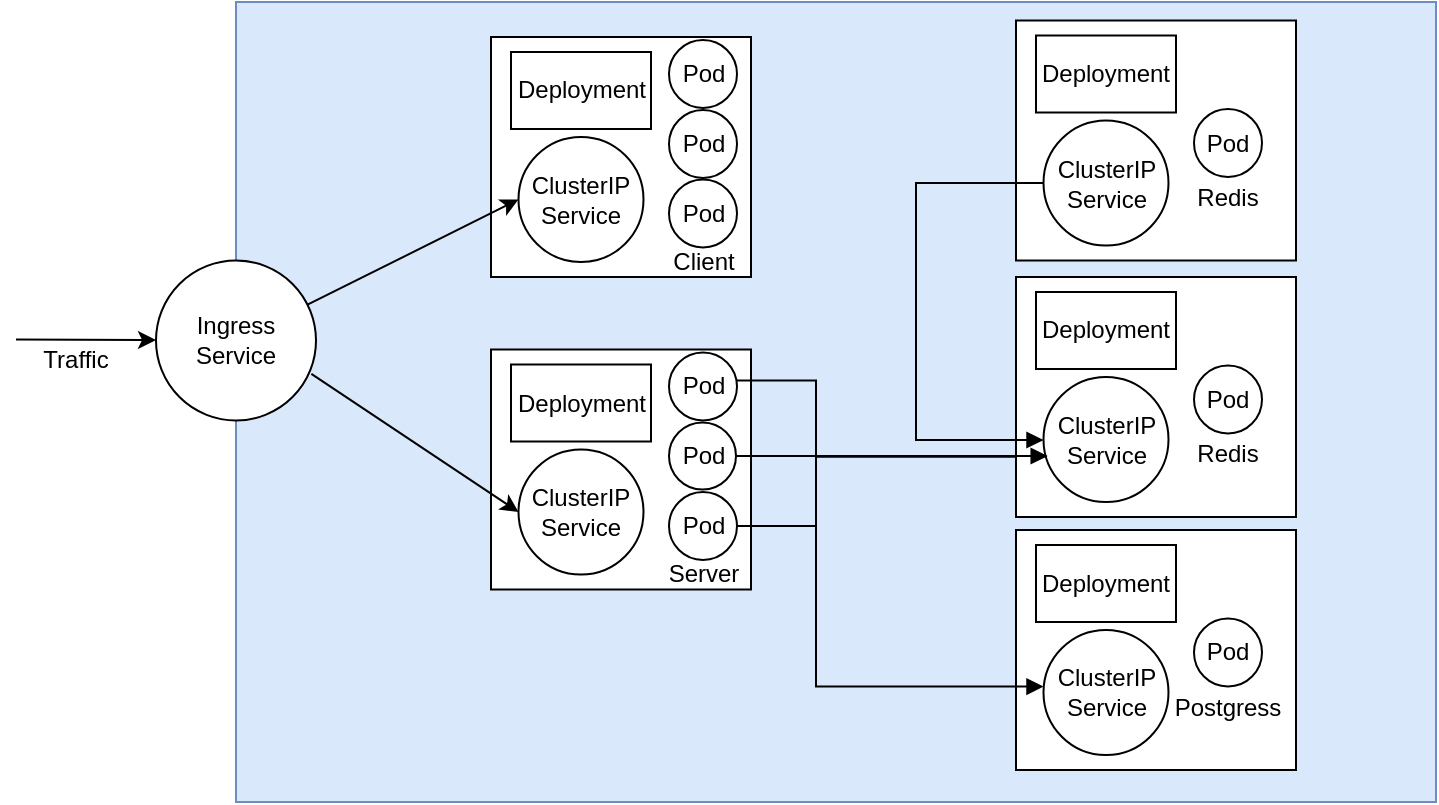 <mxfile version="13.8.0" type="github">
  <diagram id="in38U6Dr_jpYil-cjB_f" name="Page-1">
    <mxGraphModel dx="716" dy="378" grid="1" gridSize="10" guides="1" tooltips="1" connect="1" arrows="1" fold="1" page="1" pageScale="1" pageWidth="827" pageHeight="1169" math="0" shadow="0">
      <root>
        <mxCell id="0" />
        <mxCell id="1" parent="0" />
        <mxCell id="hZ1jMKI5p8nAKICjlDMV-15" value="" style="rounded=0;whiteSpace=wrap;html=1;fillColor=#dae8fc;strokeColor=#6c8ebf;" parent="1" vertex="1">
          <mxGeometry x="160" y="120" width="600" height="400" as="geometry" />
        </mxCell>
        <mxCell id="hZ1jMKI5p8nAKICjlDMV-17" value="" style="endArrow=classic;html=1;" parent="1" edge="1">
          <mxGeometry width="50" height="50" relative="1" as="geometry">
            <mxPoint x="50" y="288.75" as="sourcePoint" />
            <mxPoint x="120" y="289" as="targetPoint" />
          </mxGeometry>
        </mxCell>
        <mxCell id="hZ1jMKI5p8nAKICjlDMV-18" value="Traffic" style="text;html=1;strokeColor=none;fillColor=none;align=center;verticalAlign=middle;whiteSpace=wrap;rounded=0;" parent="1" vertex="1">
          <mxGeometry x="60" y="288.75" width="40" height="20" as="geometry" />
        </mxCell>
        <mxCell id="hZ1jMKI5p8nAKICjlDMV-50" value="" style="rounded=0;whiteSpace=wrap;html=1;" parent="1" vertex="1">
          <mxGeometry x="287.5" y="293.75" width="130" height="120" as="geometry" />
        </mxCell>
        <mxCell id="hZ1jMKI5p8nAKICjlDMV-51" value="ClusterIP&lt;br&gt;Service" style="ellipse;whiteSpace=wrap;html=1;aspect=fixed;" parent="1" vertex="1">
          <mxGeometry x="301.25" y="343.75" width="62.5" height="62.5" as="geometry" />
        </mxCell>
        <mxCell id="hZ1jMKI5p8nAKICjlDMV-52" value="Deployment" style="rounded=0;whiteSpace=wrap;html=1;" parent="1" vertex="1">
          <mxGeometry x="297.5" y="301.25" width="70" height="38.5" as="geometry" />
        </mxCell>
        <mxCell id="hZ1jMKI5p8nAKICjlDMV-53" value="Pod&lt;span style=&quot;color: rgba(0 , 0 , 0 , 0) ; font-family: monospace ; font-size: 0px&quot;&gt;%3CmxGraphModel%3E%3Croot%3E%3CmxCell%20id%3D%220%22%2F%3E%3CmxCell%20id%3D%221%22%20parent%3D%220%22%2F%3E%3CmxCell%20id%3D%222%22%20value%3D%22ClusterIP%26lt%3Bbr%26gt%3BService%22%20style%3D%22ellipse%3BwhiteSpace%3Dwrap%3Bhtml%3D1%3Baspect%3Dfixed%3B%22%20vertex%3D%221%22%20parent%3D%221%22%3E%3CmxGeometry%20x%3D%22290%22%20y%3D%22173.75%22%20width%3D%2262.5%22%20height%3D%2262.5%22%20as%3D%22geometry%22%2F%3E%3C%2FmxCell%3E%3C%2Froot%3E%3C%2FmxGraphModel%3E&lt;/span&gt;" style="ellipse;whiteSpace=wrap;html=1;aspect=fixed;" parent="1" vertex="1">
          <mxGeometry x="376.5" y="295.25" width="34" height="34" as="geometry" />
        </mxCell>
        <mxCell id="GkEAS1J7xOZd6fxZnrWg-54" style="edgeStyle=orthogonalEdgeStyle;rounded=0;orthogonalLoop=1;jettySize=auto;html=1;entryX=0.1;entryY=0.632;entryDx=0;entryDy=0;entryPerimeter=0;endArrow=blockThin;endFill=1;" edge="1" parent="1" source="hZ1jMKI5p8nAKICjlDMV-54" target="GkEAS1J7xOZd6fxZnrWg-21">
          <mxGeometry relative="1" as="geometry" />
        </mxCell>
        <mxCell id="hZ1jMKI5p8nAKICjlDMV-54" value="Pod&lt;span style=&quot;color: rgba(0 , 0 , 0 , 0) ; font-family: monospace ; font-size: 0px&quot;&gt;%3CmxGraphModel%3E%3Croot%3E%3CmxCell%20id%3D%220%22%2F%3E%3CmxCell%20id%3D%221%22%20parent%3D%220%22%2F%3E%3CmxCell%20id%3D%222%22%20value%3D%22ClusterIP%26lt%3Bbr%26gt%3BService%22%20style%3D%22ellipse%3BwhiteSpace%3Dwrap%3Bhtml%3D1%3Baspect%3Dfixed%3B%22%20vertex%3D%221%22%20parent%3D%221%22%3E%3CmxGeometry%20x%3D%22290%22%20y%3D%22173.75%22%20width%3D%2262.5%22%20height%3D%2262.5%22%20as%3D%22geometry%22%2F%3E%3C%2FmxCell%3E%3C%2Froot%3E%3C%2FmxGraphModel%3E&lt;/span&gt;" style="ellipse;whiteSpace=wrap;html=1;aspect=fixed;" parent="1" vertex="1">
          <mxGeometry x="376.5" y="330.25" width="33.5" height="33.5" as="geometry" />
        </mxCell>
        <mxCell id="GkEAS1J7xOZd6fxZnrWg-55" style="edgeStyle=orthogonalEdgeStyle;rounded=0;orthogonalLoop=1;jettySize=auto;html=1;entryX=0.013;entryY=0.638;entryDx=0;entryDy=0;entryPerimeter=0;endArrow=blockThin;endFill=1;" edge="1" parent="1" source="hZ1jMKI5p8nAKICjlDMV-55" target="GkEAS1J7xOZd6fxZnrWg-21">
          <mxGeometry relative="1" as="geometry">
            <Array as="points">
              <mxPoint x="450" y="382" />
              <mxPoint x="450" y="347" />
            </Array>
          </mxGeometry>
        </mxCell>
        <mxCell id="hZ1jMKI5p8nAKICjlDMV-55" value="Pod&lt;span style=&quot;color: rgba(0 , 0 , 0 , 0) ; font-family: monospace ; font-size: 0px&quot;&gt;%3CmxGraphModel%3E%3Croot%3E%3CmxCell%20id%3D%220%22%2F%3E%3CmxCell%20id%3D%221%22%20parent%3D%220%22%2F%3E%3CmxCell%20id%3D%222%22%20value%3D%22ClusterIP%26lt%3Bbr%26gt%3BService%22%20style%3D%22ellipse%3BwhiteSpace%3Dwrap%3Bhtml%3D1%3Baspect%3Dfixed%3B%22%20vertex%3D%221%22%20parent%3D%221%22%3E%3CmxGeometry%20x%3D%22290%22%20y%3D%22173.75%22%20width%3D%2262.5%22%20height%3D%2262.5%22%20as%3D%22geometry%22%2F%3E%3C%2FmxCell%3E%3C%2Froot%3E%3C%2FmxGraphModel%3E&lt;/span&gt;" style="ellipse;whiteSpace=wrap;html=1;aspect=fixed;" parent="1" vertex="1">
          <mxGeometry x="376.5" y="365" width="34" height="34" as="geometry" />
        </mxCell>
        <mxCell id="hZ1jMKI5p8nAKICjlDMV-56" value="Server" style="text;html=1;strokeColor=none;fillColor=none;align=center;verticalAlign=middle;whiteSpace=wrap;rounded=0;" parent="1" vertex="1">
          <mxGeometry x="373.5" y="396.25" width="40" height="20" as="geometry" />
        </mxCell>
        <mxCell id="hZ1jMKI5p8nAKICjlDMV-58" value="" style="endArrow=classic;html=1;entryX=0;entryY=0.5;entryDx=0;entryDy=0;exitX=0.971;exitY=0.709;exitDx=0;exitDy=0;exitPerimeter=0;" parent="1" source="hZ1jMKI5p8nAKICjlDMV-60" target="hZ1jMKI5p8nAKICjlDMV-51" edge="1">
          <mxGeometry width="50" height="50" relative="1" as="geometry">
            <mxPoint x="200" y="277.5" as="sourcePoint" />
            <mxPoint x="250" y="227.5" as="targetPoint" />
          </mxGeometry>
        </mxCell>
        <mxCell id="hZ1jMKI5p8nAKICjlDMV-60" value="Ingress&lt;br&gt;Service" style="ellipse;whiteSpace=wrap;html=1;aspect=fixed;" parent="1" vertex="1">
          <mxGeometry x="120" y="249.25" width="80" height="80" as="geometry" />
        </mxCell>
        <mxCell id="GkEAS1J7xOZd6fxZnrWg-9" style="edgeStyle=orthogonalEdgeStyle;rounded=0;orthogonalLoop=1;jettySize=auto;html=1;exitX=0.5;exitY=1;exitDx=0;exitDy=0;" edge="1" parent="1" source="hZ1jMKI5p8nAKICjlDMV-53" target="hZ1jMKI5p8nAKICjlDMV-53">
          <mxGeometry relative="1" as="geometry" />
        </mxCell>
        <mxCell id="GkEAS1J7xOZd6fxZnrWg-10" value="" style="rounded=0;whiteSpace=wrap;html=1;" vertex="1" parent="1">
          <mxGeometry x="287.5" y="137.5" width="130" height="120" as="geometry" />
        </mxCell>
        <mxCell id="GkEAS1J7xOZd6fxZnrWg-11" value="ClusterIP&lt;br&gt;Service" style="ellipse;whiteSpace=wrap;html=1;aspect=fixed;" vertex="1" parent="1">
          <mxGeometry x="301.25" y="187.5" width="62.5" height="62.5" as="geometry" />
        </mxCell>
        <mxCell id="GkEAS1J7xOZd6fxZnrWg-12" value="Deployment" style="rounded=0;whiteSpace=wrap;html=1;" vertex="1" parent="1">
          <mxGeometry x="297.5" y="145" width="70" height="38.5" as="geometry" />
        </mxCell>
        <mxCell id="GkEAS1J7xOZd6fxZnrWg-13" value="Pod&lt;span style=&quot;color: rgba(0 , 0 , 0 , 0) ; font-family: monospace ; font-size: 0px&quot;&gt;%3CmxGraphModel%3E%3Croot%3E%3CmxCell%20id%3D%220%22%2F%3E%3CmxCell%20id%3D%221%22%20parent%3D%220%22%2F%3E%3CmxCell%20id%3D%222%22%20value%3D%22ClusterIP%26lt%3Bbr%26gt%3BService%22%20style%3D%22ellipse%3BwhiteSpace%3Dwrap%3Bhtml%3D1%3Baspect%3Dfixed%3B%22%20vertex%3D%221%22%20parent%3D%221%22%3E%3CmxGeometry%20x%3D%22290%22%20y%3D%22173.75%22%20width%3D%2262.5%22%20height%3D%2262.5%22%20as%3D%22geometry%22%2F%3E%3C%2FmxCell%3E%3C%2Froot%3E%3C%2FmxGraphModel%3E&lt;/span&gt;" style="ellipse;whiteSpace=wrap;html=1;aspect=fixed;" vertex="1" parent="1">
          <mxGeometry x="376.5" y="139" width="34" height="34" as="geometry" />
        </mxCell>
        <mxCell id="GkEAS1J7xOZd6fxZnrWg-14" value="Pod&lt;span style=&quot;color: rgba(0 , 0 , 0 , 0) ; font-family: monospace ; font-size: 0px&quot;&gt;%3CmxGraphModel%3E%3Croot%3E%3CmxCell%20id%3D%220%22%2F%3E%3CmxCell%20id%3D%221%22%20parent%3D%220%22%2F%3E%3CmxCell%20id%3D%222%22%20value%3D%22ClusterIP%26lt%3Bbr%26gt%3BService%22%20style%3D%22ellipse%3BwhiteSpace%3Dwrap%3Bhtml%3D1%3Baspect%3Dfixed%3B%22%20vertex%3D%221%22%20parent%3D%221%22%3E%3CmxGeometry%20x%3D%22290%22%20y%3D%22173.75%22%20width%3D%2262.5%22%20height%3D%2262.5%22%20as%3D%22geometry%22%2F%3E%3C%2FmxCell%3E%3C%2Froot%3E%3C%2FmxGraphModel%3E&lt;/span&gt;" style="ellipse;whiteSpace=wrap;html=1;aspect=fixed;" vertex="1" parent="1">
          <mxGeometry x="376.5" y="174" width="34" height="34" as="geometry" />
        </mxCell>
        <mxCell id="GkEAS1J7xOZd6fxZnrWg-15" value="Pod&lt;span style=&quot;color: rgba(0 , 0 , 0 , 0) ; font-family: monospace ; font-size: 0px&quot;&gt;%3CmxGraphModel%3E%3Croot%3E%3CmxCell%20id%3D%220%22%2F%3E%3CmxCell%20id%3D%221%22%20parent%3D%220%22%2F%3E%3CmxCell%20id%3D%222%22%20value%3D%22ClusterIP%26lt%3Bbr%26gt%3BService%22%20style%3D%22ellipse%3BwhiteSpace%3Dwrap%3Bhtml%3D1%3Baspect%3Dfixed%3B%22%20vertex%3D%221%22%20parent%3D%221%22%3E%3CmxGeometry%20x%3D%22290%22%20y%3D%22173.75%22%20width%3D%2262.5%22%20height%3D%2262.5%22%20as%3D%22geometry%22%2F%3E%3C%2FmxCell%3E%3C%2Froot%3E%3C%2FmxGraphModel%3E&lt;/span&gt;" style="ellipse;whiteSpace=wrap;html=1;aspect=fixed;" vertex="1" parent="1">
          <mxGeometry x="376.5" y="208.75" width="34" height="34" as="geometry" />
        </mxCell>
        <mxCell id="GkEAS1J7xOZd6fxZnrWg-16" value="Client" style="text;html=1;strokeColor=none;fillColor=none;align=center;verticalAlign=middle;whiteSpace=wrap;rounded=0;" vertex="1" parent="1">
          <mxGeometry x="373.5" y="240" width="40" height="20" as="geometry" />
        </mxCell>
        <mxCell id="GkEAS1J7xOZd6fxZnrWg-17" style="edgeStyle=orthogonalEdgeStyle;rounded=0;orthogonalLoop=1;jettySize=auto;html=1;exitX=0.5;exitY=1;exitDx=0;exitDy=0;" edge="1" parent="1" source="GkEAS1J7xOZd6fxZnrWg-13" target="GkEAS1J7xOZd6fxZnrWg-13">
          <mxGeometry relative="1" as="geometry" />
        </mxCell>
        <mxCell id="hZ1jMKI5p8nAKICjlDMV-59" value="" style="endArrow=classic;html=1;entryX=0;entryY=0.5;entryDx=0;entryDy=0;" parent="1" target="GkEAS1J7xOZd6fxZnrWg-11" edge="1" source="hZ1jMKI5p8nAKICjlDMV-60">
          <mxGeometry width="50" height="50" relative="1" as="geometry">
            <mxPoint x="200.0" y="250" as="sourcePoint" />
            <mxPoint x="297.5" y="185" as="targetPoint" />
          </mxGeometry>
        </mxCell>
        <mxCell id="GkEAS1J7xOZd6fxZnrWg-20" value="" style="rounded=0;whiteSpace=wrap;html=1;" vertex="1" parent="1">
          <mxGeometry x="550" y="257.5" width="140" height="120" as="geometry" />
        </mxCell>
        <mxCell id="GkEAS1J7xOZd6fxZnrWg-21" value="ClusterIP&lt;br&gt;Service" style="ellipse;whiteSpace=wrap;html=1;aspect=fixed;" vertex="1" parent="1">
          <mxGeometry x="563.75" y="307.5" width="62.5" height="62.5" as="geometry" />
        </mxCell>
        <mxCell id="GkEAS1J7xOZd6fxZnrWg-22" value="Deployment" style="rounded=0;whiteSpace=wrap;html=1;" vertex="1" parent="1">
          <mxGeometry x="560" y="265" width="70" height="38.5" as="geometry" />
        </mxCell>
        <mxCell id="GkEAS1J7xOZd6fxZnrWg-23" value="Pod&lt;span style=&quot;color: rgba(0 , 0 , 0 , 0) ; font-family: monospace ; font-size: 0px&quot;&gt;%3CmxGraphModel%3E%3Croot%3E%3CmxCell%20id%3D%220%22%2F%3E%3CmxCell%20id%3D%221%22%20parent%3D%220%22%2F%3E%3CmxCell%20id%3D%222%22%20value%3D%22ClusterIP%26lt%3Bbr%26gt%3BService%22%20style%3D%22ellipse%3BwhiteSpace%3Dwrap%3Bhtml%3D1%3Baspect%3Dfixed%3B%22%20vertex%3D%221%22%20parent%3D%221%22%3E%3CmxGeometry%20x%3D%22290%22%20y%3D%22173.75%22%20width%3D%2262.5%22%20height%3D%2262.5%22%20as%3D%22geometry%22%2F%3E%3C%2FmxCell%3E%3C%2Froot%3E%3C%2FmxGraphModel%3E&lt;/span&gt;" style="ellipse;whiteSpace=wrap;html=1;aspect=fixed;" vertex="1" parent="1">
          <mxGeometry x="639" y="301.75" width="34" height="34" as="geometry" />
        </mxCell>
        <mxCell id="GkEAS1J7xOZd6fxZnrWg-26" value="Redis" style="text;html=1;strokeColor=none;fillColor=none;align=center;verticalAlign=middle;whiteSpace=wrap;rounded=0;" vertex="1" parent="1">
          <mxGeometry x="636" y="336" width="40" height="20" as="geometry" />
        </mxCell>
        <mxCell id="GkEAS1J7xOZd6fxZnrWg-27" style="rounded=0;orthogonalLoop=1;jettySize=auto;html=1;exitX=0.5;exitY=1;exitDx=0;exitDy=0;" edge="1" parent="1" source="GkEAS1J7xOZd6fxZnrWg-23" target="GkEAS1J7xOZd6fxZnrWg-23">
          <mxGeometry relative="1" as="geometry" />
        </mxCell>
        <mxCell id="GkEAS1J7xOZd6fxZnrWg-32" value="" style="rounded=0;whiteSpace=wrap;html=1;" vertex="1" parent="1">
          <mxGeometry x="550" y="384" width="140" height="120" as="geometry" />
        </mxCell>
        <mxCell id="GkEAS1J7xOZd6fxZnrWg-33" value="ClusterIP&lt;br&gt;Service" style="ellipse;whiteSpace=wrap;html=1;aspect=fixed;" vertex="1" parent="1">
          <mxGeometry x="563.75" y="434" width="62.5" height="62.5" as="geometry" />
        </mxCell>
        <mxCell id="GkEAS1J7xOZd6fxZnrWg-34" value="Deployment" style="rounded=0;whiteSpace=wrap;html=1;" vertex="1" parent="1">
          <mxGeometry x="560" y="391.5" width="70" height="38.5" as="geometry" />
        </mxCell>
        <mxCell id="GkEAS1J7xOZd6fxZnrWg-35" value="Pod&lt;span style=&quot;color: rgba(0 , 0 , 0 , 0) ; font-family: monospace ; font-size: 0px&quot;&gt;%3CmxGraphModel%3E%3Croot%3E%3CmxCell%20id%3D%220%22%2F%3E%3CmxCell%20id%3D%221%22%20parent%3D%220%22%2F%3E%3CmxCell%20id%3D%222%22%20value%3D%22ClusterIP%26lt%3Bbr%26gt%3BService%22%20style%3D%22ellipse%3BwhiteSpace%3Dwrap%3Bhtml%3D1%3Baspect%3Dfixed%3B%22%20vertex%3D%221%22%20parent%3D%221%22%3E%3CmxGeometry%20x%3D%22290%22%20y%3D%22173.75%22%20width%3D%2262.5%22%20height%3D%2262.5%22%20as%3D%22geometry%22%2F%3E%3C%2FmxCell%3E%3C%2Froot%3E%3C%2FmxGraphModel%3E&lt;/span&gt;" style="ellipse;whiteSpace=wrap;html=1;aspect=fixed;" vertex="1" parent="1">
          <mxGeometry x="639" y="428.25" width="34" height="34" as="geometry" />
        </mxCell>
        <mxCell id="GkEAS1J7xOZd6fxZnrWg-36" value="Postgress" style="text;html=1;strokeColor=none;fillColor=none;align=center;verticalAlign=middle;whiteSpace=wrap;rounded=0;" vertex="1" parent="1">
          <mxGeometry x="636" y="462.5" width="40" height="20" as="geometry" />
        </mxCell>
        <mxCell id="GkEAS1J7xOZd6fxZnrWg-37" style="rounded=0;orthogonalLoop=1;jettySize=auto;html=1;exitX=0.5;exitY=1;exitDx=0;exitDy=0;" edge="1" parent="1" source="GkEAS1J7xOZd6fxZnrWg-35" target="GkEAS1J7xOZd6fxZnrWg-35">
          <mxGeometry relative="1" as="geometry" />
        </mxCell>
        <mxCell id="GkEAS1J7xOZd6fxZnrWg-52" style="edgeStyle=orthogonalEdgeStyle;rounded=0;orthogonalLoop=1;jettySize=auto;html=1;exitX=1;exitY=0.5;exitDx=0;exitDy=0;endArrow=block;endFill=1;" edge="1" parent="1">
          <mxGeometry relative="1" as="geometry">
            <mxPoint x="410.5" y="309.25" as="sourcePoint" />
            <mxPoint x="565.845" y="347" as="targetPoint" />
            <Array as="points">
              <mxPoint x="450" y="309" />
              <mxPoint x="450" y="347" />
            </Array>
          </mxGeometry>
        </mxCell>
        <mxCell id="GkEAS1J7xOZd6fxZnrWg-56" style="edgeStyle=orthogonalEdgeStyle;rounded=0;orthogonalLoop=1;jettySize=auto;html=1;exitX=1;exitY=0.75;exitDx=0;exitDy=0;entryX=0;entryY=0.5;entryDx=0;entryDy=0;endArrow=block;endFill=1;" edge="1" parent="1">
          <mxGeometry relative="1" as="geometry">
            <mxPoint x="417.5" y="380.75" as="sourcePoint" />
            <mxPoint x="563.75" y="462.25" as="targetPoint" />
            <Array as="points">
              <mxPoint x="418" y="347" />
              <mxPoint x="450" y="347" />
              <mxPoint x="450" y="462" />
            </Array>
          </mxGeometry>
        </mxCell>
        <mxCell id="GkEAS1J7xOZd6fxZnrWg-57" value="" style="rounded=0;whiteSpace=wrap;html=1;" vertex="1" parent="1">
          <mxGeometry x="550" y="129.25" width="140" height="120" as="geometry" />
        </mxCell>
        <mxCell id="GkEAS1J7xOZd6fxZnrWg-65" style="edgeStyle=orthogonalEdgeStyle;rounded=0;orthogonalLoop=1;jettySize=auto;html=1;endArrow=block;endFill=1;" edge="1" parent="1" source="GkEAS1J7xOZd6fxZnrWg-58" target="GkEAS1J7xOZd6fxZnrWg-21">
          <mxGeometry relative="1" as="geometry">
            <Array as="points">
              <mxPoint x="500" y="211" />
              <mxPoint x="500" y="339" />
            </Array>
          </mxGeometry>
        </mxCell>
        <mxCell id="GkEAS1J7xOZd6fxZnrWg-58" value="ClusterIP&lt;br&gt;Service" style="ellipse;whiteSpace=wrap;html=1;aspect=fixed;" vertex="1" parent="1">
          <mxGeometry x="563.75" y="179.25" width="62.5" height="62.5" as="geometry" />
        </mxCell>
        <mxCell id="GkEAS1J7xOZd6fxZnrWg-59" value="Deployment" style="rounded=0;whiteSpace=wrap;html=1;" vertex="1" parent="1">
          <mxGeometry x="560" y="136.75" width="70" height="38.5" as="geometry" />
        </mxCell>
        <mxCell id="GkEAS1J7xOZd6fxZnrWg-60" value="Pod&lt;span style=&quot;color: rgba(0 , 0 , 0 , 0) ; font-family: monospace ; font-size: 0px&quot;&gt;%3CmxGraphModel%3E%3Croot%3E%3CmxCell%20id%3D%220%22%2F%3E%3CmxCell%20id%3D%221%22%20parent%3D%220%22%2F%3E%3CmxCell%20id%3D%222%22%20value%3D%22ClusterIP%26lt%3Bbr%26gt%3BService%22%20style%3D%22ellipse%3BwhiteSpace%3Dwrap%3Bhtml%3D1%3Baspect%3Dfixed%3B%22%20vertex%3D%221%22%20parent%3D%221%22%3E%3CmxGeometry%20x%3D%22290%22%20y%3D%22173.75%22%20width%3D%2262.5%22%20height%3D%2262.5%22%20as%3D%22geometry%22%2F%3E%3C%2FmxCell%3E%3C%2Froot%3E%3C%2FmxGraphModel%3E&lt;/span&gt;" style="ellipse;whiteSpace=wrap;html=1;aspect=fixed;" vertex="1" parent="1">
          <mxGeometry x="639" y="173.5" width="34" height="34" as="geometry" />
        </mxCell>
        <mxCell id="GkEAS1J7xOZd6fxZnrWg-61" value="Redis" style="text;html=1;strokeColor=none;fillColor=none;align=center;verticalAlign=middle;whiteSpace=wrap;rounded=0;" vertex="1" parent="1">
          <mxGeometry x="636" y="207.75" width="40" height="20" as="geometry" />
        </mxCell>
        <mxCell id="GkEAS1J7xOZd6fxZnrWg-62" style="rounded=0;orthogonalLoop=1;jettySize=auto;html=1;exitX=0.5;exitY=1;exitDx=0;exitDy=0;" edge="1" parent="1" source="GkEAS1J7xOZd6fxZnrWg-60" target="GkEAS1J7xOZd6fxZnrWg-60">
          <mxGeometry relative="1" as="geometry" />
        </mxCell>
      </root>
    </mxGraphModel>
  </diagram>
</mxfile>
